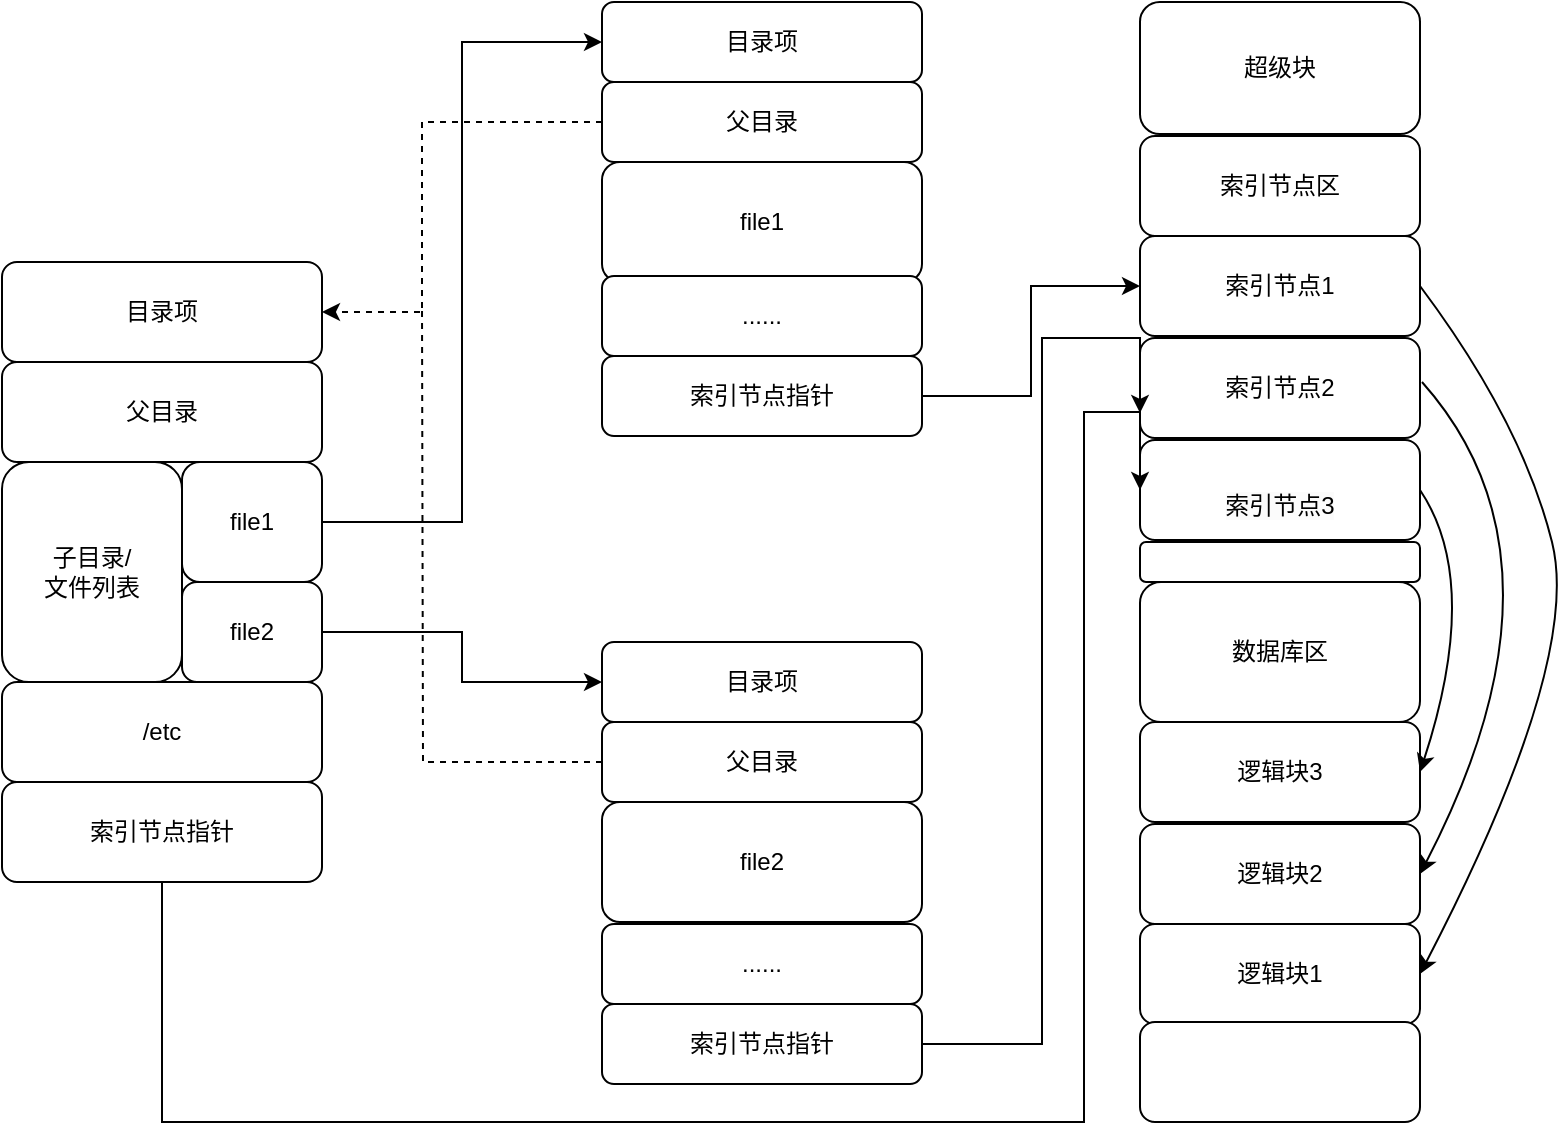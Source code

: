 <mxfile version="21.6.5" type="github">
  <diagram name="第 1 页" id="C635Q8EO_V4iNNacHxs6">
    <mxGraphModel dx="880" dy="446" grid="1" gridSize="10" guides="1" tooltips="1" connect="1" arrows="1" fold="1" page="1" pageScale="1" pageWidth="827" pageHeight="1169" math="0" shadow="0">
      <root>
        <mxCell id="0" />
        <mxCell id="1" parent="0" />
        <mxCell id="OQFdeBzDbGrKhD_iRUs_-1" value="目录项" style="rounded=1;whiteSpace=wrap;html=1;" vertex="1" parent="1">
          <mxGeometry x="100" y="240" width="160" height="50" as="geometry" />
        </mxCell>
        <mxCell id="OQFdeBzDbGrKhD_iRUs_-3" value="父目录" style="rounded=1;whiteSpace=wrap;html=1;" vertex="1" parent="1">
          <mxGeometry x="100" y="290" width="160" height="50" as="geometry" />
        </mxCell>
        <mxCell id="OQFdeBzDbGrKhD_iRUs_-4" value="/etc" style="rounded=1;whiteSpace=wrap;html=1;" vertex="1" parent="1">
          <mxGeometry x="100" y="450" width="160" height="50" as="geometry" />
        </mxCell>
        <mxCell id="OQFdeBzDbGrKhD_iRUs_-5" value="索引节点指针" style="rounded=1;whiteSpace=wrap;html=1;" vertex="1" parent="1">
          <mxGeometry x="100" y="500" width="160" height="50" as="geometry" />
        </mxCell>
        <mxCell id="OQFdeBzDbGrKhD_iRUs_-6" value="子目录/&lt;br&gt;文件列表" style="rounded=1;whiteSpace=wrap;html=1;" vertex="1" parent="1">
          <mxGeometry x="100" y="340" width="90" height="110" as="geometry" />
        </mxCell>
        <mxCell id="OQFdeBzDbGrKhD_iRUs_-7" value="file1" style="rounded=1;whiteSpace=wrap;html=1;" vertex="1" parent="1">
          <mxGeometry x="190" y="340" width="70" height="60" as="geometry" />
        </mxCell>
        <mxCell id="OQFdeBzDbGrKhD_iRUs_-8" value="file2" style="rounded=1;whiteSpace=wrap;html=1;" vertex="1" parent="1">
          <mxGeometry x="190" y="400" width="70" height="50" as="geometry" />
        </mxCell>
        <mxCell id="OQFdeBzDbGrKhD_iRUs_-10" value="目录项" style="rounded=1;whiteSpace=wrap;html=1;" vertex="1" parent="1">
          <mxGeometry x="400" y="110" width="160" height="40" as="geometry" />
        </mxCell>
        <mxCell id="OQFdeBzDbGrKhD_iRUs_-11" value="父目录" style="rounded=1;whiteSpace=wrap;html=1;" vertex="1" parent="1">
          <mxGeometry x="400" y="150" width="160" height="40" as="geometry" />
        </mxCell>
        <mxCell id="OQFdeBzDbGrKhD_iRUs_-12" value="file1" style="rounded=1;whiteSpace=wrap;html=1;" vertex="1" parent="1">
          <mxGeometry x="400" y="190" width="160" height="60" as="geometry" />
        </mxCell>
        <mxCell id="OQFdeBzDbGrKhD_iRUs_-13" value="......" style="rounded=1;whiteSpace=wrap;html=1;" vertex="1" parent="1">
          <mxGeometry x="400" y="247" width="160" height="40" as="geometry" />
        </mxCell>
        <mxCell id="OQFdeBzDbGrKhD_iRUs_-14" value="索引节点指针" style="rounded=1;whiteSpace=wrap;html=1;" vertex="1" parent="1">
          <mxGeometry x="400" y="287" width="160" height="40" as="geometry" />
        </mxCell>
        <mxCell id="OQFdeBzDbGrKhD_iRUs_-15" value="目录项" style="rounded=1;whiteSpace=wrap;html=1;" vertex="1" parent="1">
          <mxGeometry x="400" y="430" width="160" height="40" as="geometry" />
        </mxCell>
        <mxCell id="OQFdeBzDbGrKhD_iRUs_-16" value="父目录" style="rounded=1;whiteSpace=wrap;html=1;" vertex="1" parent="1">
          <mxGeometry x="400" y="470" width="160" height="40" as="geometry" />
        </mxCell>
        <mxCell id="OQFdeBzDbGrKhD_iRUs_-17" value="file2" style="rounded=1;whiteSpace=wrap;html=1;" vertex="1" parent="1">
          <mxGeometry x="400" y="510" width="160" height="60" as="geometry" />
        </mxCell>
        <mxCell id="OQFdeBzDbGrKhD_iRUs_-18" value="......" style="rounded=1;whiteSpace=wrap;html=1;" vertex="1" parent="1">
          <mxGeometry x="400" y="571" width="160" height="40" as="geometry" />
        </mxCell>
        <mxCell id="OQFdeBzDbGrKhD_iRUs_-19" value="索引节点指针" style="rounded=1;whiteSpace=wrap;html=1;" vertex="1" parent="1">
          <mxGeometry x="400" y="611" width="160" height="40" as="geometry" />
        </mxCell>
        <mxCell id="OQFdeBzDbGrKhD_iRUs_-20" value="超级块" style="rounded=1;whiteSpace=wrap;html=1;" vertex="1" parent="1">
          <mxGeometry x="669" y="110" width="140" height="66" as="geometry" />
        </mxCell>
        <mxCell id="OQFdeBzDbGrKhD_iRUs_-21" value="索引节点区" style="rounded=1;whiteSpace=wrap;html=1;" vertex="1" parent="1">
          <mxGeometry x="669" y="177" width="140" height="50" as="geometry" />
        </mxCell>
        <mxCell id="OQFdeBzDbGrKhD_iRUs_-22" value="索引节点1" style="rounded=1;whiteSpace=wrap;html=1;" vertex="1" parent="1">
          <mxGeometry x="669" y="227" width="140" height="50" as="geometry" />
        </mxCell>
        <mxCell id="OQFdeBzDbGrKhD_iRUs_-23" value="&lt;br&gt;&lt;span style=&quot;color: rgb(0, 0, 0); font-family: Helvetica; font-size: 12px; font-style: normal; font-variant-ligatures: normal; font-variant-caps: normal; font-weight: 400; letter-spacing: normal; orphans: 2; text-align: center; text-indent: 0px; text-transform: none; widows: 2; word-spacing: 0px; -webkit-text-stroke-width: 0px; background-color: rgb(251, 251, 251); text-decoration-thickness: initial; text-decoration-style: initial; text-decoration-color: initial; float: none; display: inline !important;&quot;&gt;索引节点3&lt;/span&gt;&lt;br&gt;" style="rounded=1;whiteSpace=wrap;html=1;" vertex="1" parent="1">
          <mxGeometry x="669" y="329" width="140" height="50" as="geometry" />
        </mxCell>
        <mxCell id="OQFdeBzDbGrKhD_iRUs_-24" value="索引节点2" style="rounded=1;whiteSpace=wrap;html=1;" vertex="1" parent="1">
          <mxGeometry x="669" y="278" width="140" height="50" as="geometry" />
        </mxCell>
        <mxCell id="OQFdeBzDbGrKhD_iRUs_-25" value="数据库区" style="rounded=1;whiteSpace=wrap;html=1;" vertex="1" parent="1">
          <mxGeometry x="669" y="400" width="140" height="70" as="geometry" />
        </mxCell>
        <mxCell id="OQFdeBzDbGrKhD_iRUs_-26" value="逻辑块3" style="rounded=1;whiteSpace=wrap;html=1;" vertex="1" parent="1">
          <mxGeometry x="669" y="470" width="140" height="50" as="geometry" />
        </mxCell>
        <mxCell id="OQFdeBzDbGrKhD_iRUs_-27" value="逻辑块2" style="rounded=1;whiteSpace=wrap;html=1;" vertex="1" parent="1">
          <mxGeometry x="669" y="521" width="140" height="50" as="geometry" />
        </mxCell>
        <mxCell id="OQFdeBzDbGrKhD_iRUs_-28" value="逻辑块1" style="rounded=1;whiteSpace=wrap;html=1;" vertex="1" parent="1">
          <mxGeometry x="669" y="571" width="140" height="50" as="geometry" />
        </mxCell>
        <mxCell id="OQFdeBzDbGrKhD_iRUs_-29" value="" style="rounded=1;whiteSpace=wrap;html=1;" vertex="1" parent="1">
          <mxGeometry x="669" y="620" width="140" height="50" as="geometry" />
        </mxCell>
        <mxCell id="OQFdeBzDbGrKhD_iRUs_-31" value="" style="rounded=1;whiteSpace=wrap;html=1;" vertex="1" parent="1">
          <mxGeometry x="669" y="380" width="140" height="20" as="geometry" />
        </mxCell>
        <mxCell id="OQFdeBzDbGrKhD_iRUs_-32" value="" style="endArrow=classic;startArrow=none;html=1;rounded=0;exitX=1;exitY=0.5;exitDx=0;exitDy=0;entryX=0;entryY=0.5;entryDx=0;entryDy=0;edgeStyle=orthogonalEdgeStyle;startFill=0;" edge="1" parent="1" source="OQFdeBzDbGrKhD_iRUs_-7" target="OQFdeBzDbGrKhD_iRUs_-10">
          <mxGeometry width="50" height="50" relative="1" as="geometry">
            <mxPoint x="300" y="410" as="sourcePoint" />
            <mxPoint x="350" y="360" as="targetPoint" />
          </mxGeometry>
        </mxCell>
        <mxCell id="OQFdeBzDbGrKhD_iRUs_-33" value="" style="endArrow=classic;html=1;rounded=0;exitX=1;exitY=0.5;exitDx=0;exitDy=0;edgeStyle=orthogonalEdgeStyle;entryX=0;entryY=0.5;entryDx=0;entryDy=0;" edge="1" parent="1" source="OQFdeBzDbGrKhD_iRUs_-8" target="OQFdeBzDbGrKhD_iRUs_-15">
          <mxGeometry width="50" height="50" relative="1" as="geometry">
            <mxPoint x="270" y="430" as="sourcePoint" />
            <mxPoint x="390" y="450" as="targetPoint" />
          </mxGeometry>
        </mxCell>
        <mxCell id="OQFdeBzDbGrKhD_iRUs_-34" value="" style="endArrow=classic;html=1;rounded=0;entryX=1;entryY=0.5;entryDx=0;entryDy=0;exitX=0;exitY=0.5;exitDx=0;exitDy=0;edgeStyle=orthogonalEdgeStyle;dashed=1;" edge="1" parent="1" source="OQFdeBzDbGrKhD_iRUs_-11" target="OQFdeBzDbGrKhD_iRUs_-1">
          <mxGeometry width="50" height="50" relative="1" as="geometry">
            <mxPoint x="410" y="330" as="sourcePoint" />
            <mxPoint x="460" y="280" as="targetPoint" />
            <Array as="points">
              <mxPoint x="310" y="170" />
              <mxPoint x="310" y="265" />
            </Array>
          </mxGeometry>
        </mxCell>
        <mxCell id="OQFdeBzDbGrKhD_iRUs_-35" value="" style="endArrow=none;html=1;rounded=0;exitX=0;exitY=0.5;exitDx=0;exitDy=0;edgeStyle=orthogonalEdgeStyle;endFill=0;dashed=1;" edge="1" parent="1" source="OQFdeBzDbGrKhD_iRUs_-16">
          <mxGeometry width="50" height="50" relative="1" as="geometry">
            <mxPoint x="410" y="430" as="sourcePoint" />
            <mxPoint x="310" y="260" as="targetPoint" />
          </mxGeometry>
        </mxCell>
        <mxCell id="OQFdeBzDbGrKhD_iRUs_-36" value="" style="endArrow=classic;html=1;rounded=0;entryX=0;entryY=0.5;entryDx=0;entryDy=0;exitX=1;exitY=0.5;exitDx=0;exitDy=0;edgeStyle=orthogonalEdgeStyle;" edge="1" parent="1" source="OQFdeBzDbGrKhD_iRUs_-14" target="OQFdeBzDbGrKhD_iRUs_-22">
          <mxGeometry width="50" height="50" relative="1" as="geometry">
            <mxPoint x="410" y="430" as="sourcePoint" />
            <mxPoint x="460" y="380" as="targetPoint" />
          </mxGeometry>
        </mxCell>
        <mxCell id="OQFdeBzDbGrKhD_iRUs_-37" value="" style="endArrow=classic;html=1;rounded=0;exitX=1;exitY=0.5;exitDx=0;exitDy=0;edgeStyle=orthogonalEdgeStyle;entryX=0;entryY=0.75;entryDx=0;entryDy=0;" edge="1" parent="1" source="OQFdeBzDbGrKhD_iRUs_-19" target="OQFdeBzDbGrKhD_iRUs_-24">
          <mxGeometry width="50" height="50" relative="1" as="geometry">
            <mxPoint x="410" y="530" as="sourcePoint" />
            <mxPoint x="610" y="450" as="targetPoint" />
            <Array as="points">
              <mxPoint x="620" y="631" />
              <mxPoint x="620" y="278" />
              <mxPoint x="669" y="278" />
            </Array>
          </mxGeometry>
        </mxCell>
        <mxCell id="OQFdeBzDbGrKhD_iRUs_-38" value="" style="endArrow=classic;html=1;rounded=0;exitX=0.5;exitY=1;exitDx=0;exitDy=0;edgeStyle=orthogonalEdgeStyle;entryX=0;entryY=0.5;entryDx=0;entryDy=0;" edge="1" parent="1" source="OQFdeBzDbGrKhD_iRUs_-5" target="OQFdeBzDbGrKhD_iRUs_-23">
          <mxGeometry width="50" height="50" relative="1" as="geometry">
            <mxPoint x="200" y="660" as="sourcePoint" />
            <mxPoint x="640" y="682" as="targetPoint" />
            <Array as="points">
              <mxPoint x="180" y="670" />
              <mxPoint x="641" y="670" />
              <mxPoint x="641" y="315" />
              <mxPoint x="669" y="315" />
            </Array>
          </mxGeometry>
        </mxCell>
        <mxCell id="OQFdeBzDbGrKhD_iRUs_-39" value="" style="curved=1;endArrow=classic;html=1;rounded=0;exitX=1;exitY=0.5;exitDx=0;exitDy=0;entryX=1;entryY=0.5;entryDx=0;entryDy=0;" edge="1" parent="1" source="OQFdeBzDbGrKhD_iRUs_-23" target="OQFdeBzDbGrKhD_iRUs_-26">
          <mxGeometry width="50" height="50" relative="1" as="geometry">
            <mxPoint x="837" y="350" as="sourcePoint" />
            <mxPoint x="887" y="300" as="targetPoint" />
            <Array as="points">
              <mxPoint x="840" y="400" />
            </Array>
          </mxGeometry>
        </mxCell>
        <mxCell id="OQFdeBzDbGrKhD_iRUs_-40" value="" style="curved=1;endArrow=classic;html=1;rounded=0;entryX=1;entryY=0.5;entryDx=0;entryDy=0;" edge="1" parent="1" target="OQFdeBzDbGrKhD_iRUs_-27">
          <mxGeometry width="50" height="50" relative="1" as="geometry">
            <mxPoint x="810" y="300" as="sourcePoint" />
            <mxPoint x="850" y="230" as="targetPoint" />
            <Array as="points">
              <mxPoint x="890" y="390" />
            </Array>
          </mxGeometry>
        </mxCell>
        <mxCell id="OQFdeBzDbGrKhD_iRUs_-41" value="" style="curved=1;endArrow=classic;html=1;rounded=0;exitX=1;exitY=0.5;exitDx=0;exitDy=0;entryX=1;entryY=0.5;entryDx=0;entryDy=0;" edge="1" parent="1" source="OQFdeBzDbGrKhD_iRUs_-22" target="OQFdeBzDbGrKhD_iRUs_-28">
          <mxGeometry width="50" height="50" relative="1" as="geometry">
            <mxPoint x="840" y="255" as="sourcePoint" />
            <mxPoint x="890" y="205" as="targetPoint" />
            <Array as="points">
              <mxPoint x="860" y="320" />
              <mxPoint x="890" y="440" />
            </Array>
          </mxGeometry>
        </mxCell>
      </root>
    </mxGraphModel>
  </diagram>
</mxfile>
